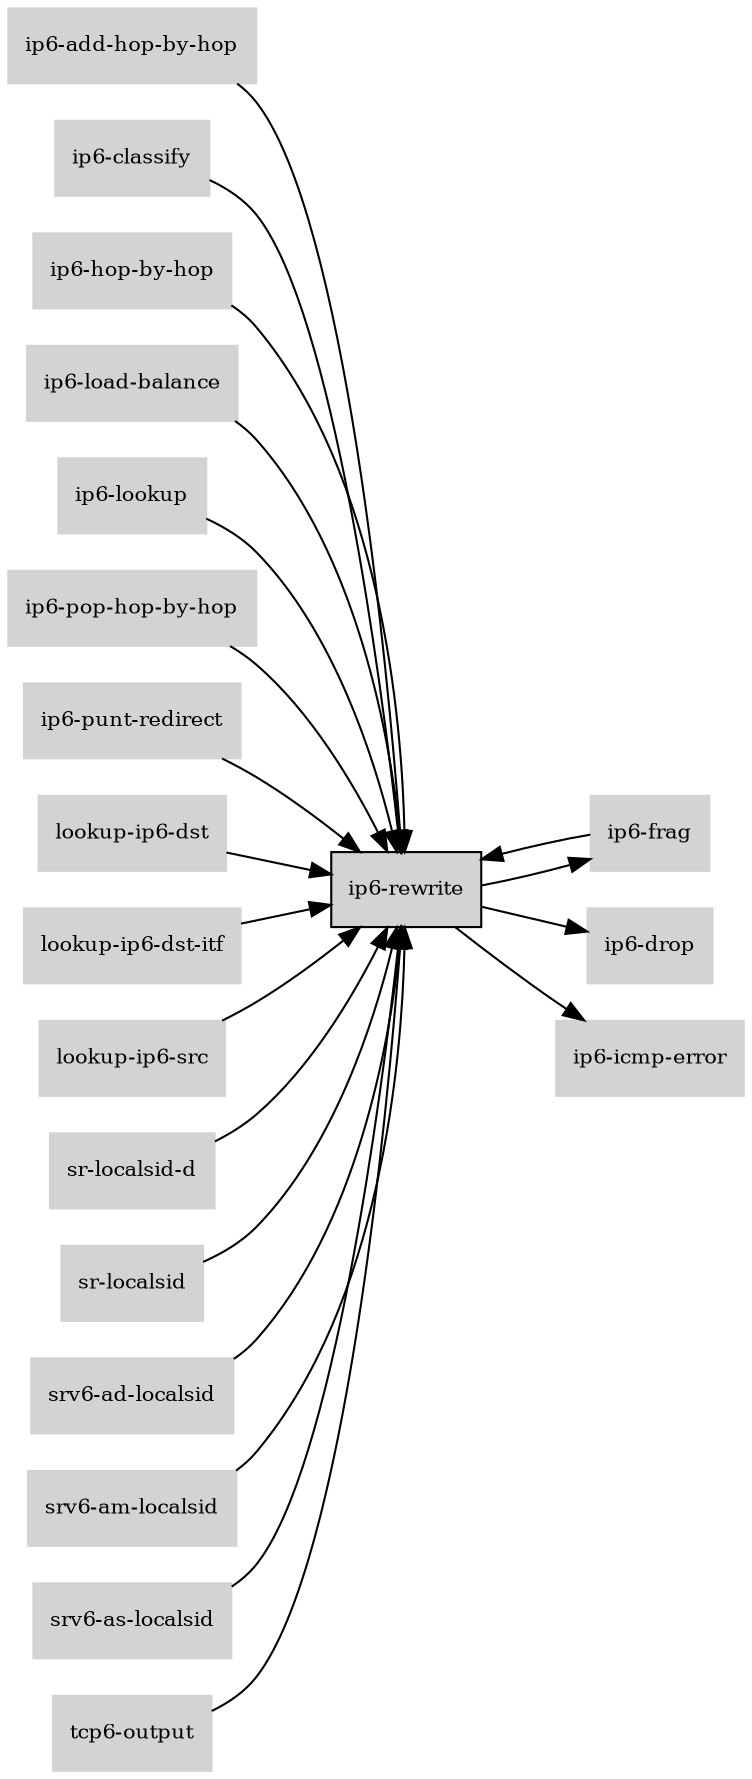 digraph "ip6_rewrite_subgraph" {
  rankdir=LR;
  node [shape=box, style=filled, fontsize=10, color=lightgray, fontcolor=black, fillcolor=lightgray];
  "ip6-rewrite" [color=black, fontcolor=black, fillcolor=lightgray];
  edge [fontsize=8];
  "ip6-add-hop-by-hop" -> "ip6-rewrite";
  "ip6-classify" -> "ip6-rewrite";
  "ip6-frag" -> "ip6-rewrite";
  "ip6-hop-by-hop" -> "ip6-rewrite";
  "ip6-load-balance" -> "ip6-rewrite";
  "ip6-lookup" -> "ip6-rewrite";
  "ip6-pop-hop-by-hop" -> "ip6-rewrite";
  "ip6-punt-redirect" -> "ip6-rewrite";
  "ip6-rewrite" -> "ip6-drop";
  "ip6-rewrite" -> "ip6-icmp-error";
  "ip6-rewrite" -> "ip6-frag";
  "lookup-ip6-dst" -> "ip6-rewrite";
  "lookup-ip6-dst-itf" -> "ip6-rewrite";
  "lookup-ip6-src" -> "ip6-rewrite";
  "sr-localsid-d" -> "ip6-rewrite";
  "sr-localsid" -> "ip6-rewrite";
  "srv6-ad-localsid" -> "ip6-rewrite";
  "srv6-am-localsid" -> "ip6-rewrite";
  "srv6-as-localsid" -> "ip6-rewrite";
  "tcp6-output" -> "ip6-rewrite";
}
